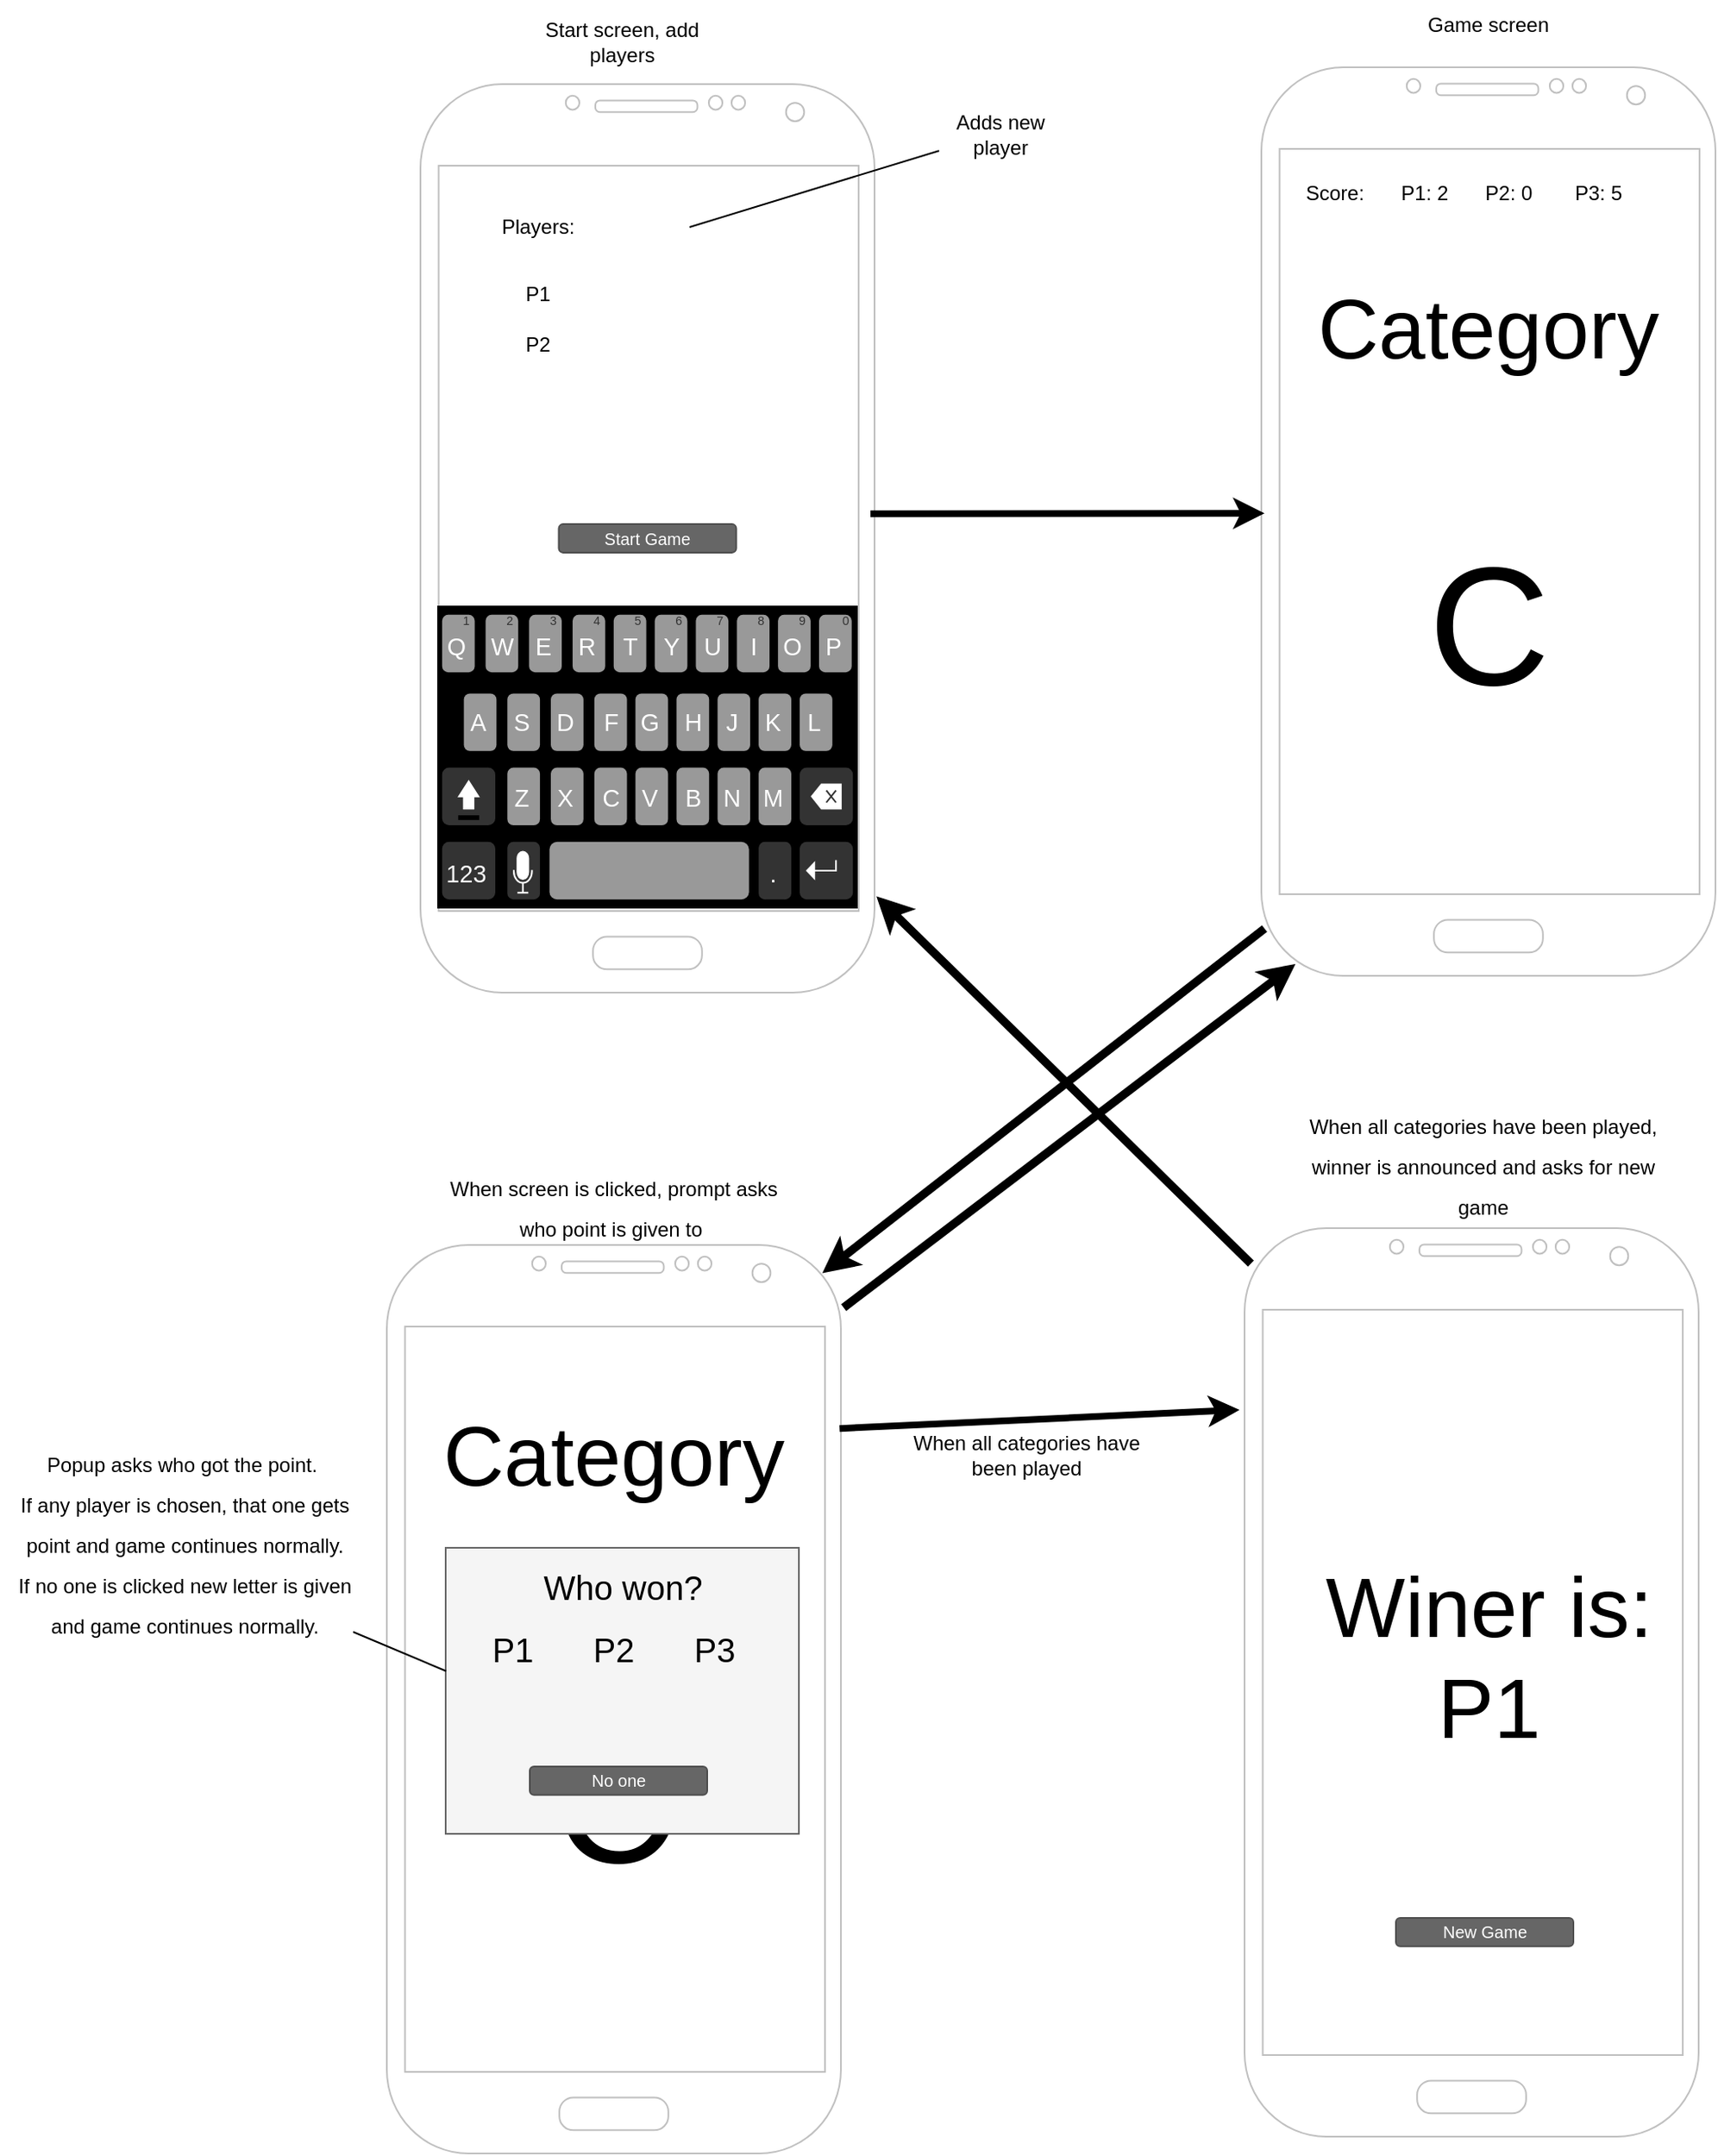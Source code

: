 <mxfile version="16.6.3" type="device"><diagram id="6BWIGHJgjJTxQE-2bxa8" name="Page-1"><mxGraphModel dx="2466" dy="1179" grid="1" gridSize="10" guides="1" tooltips="1" connect="1" arrows="1" fold="1" page="1" pageScale="1" pageWidth="1200" pageHeight="1920" math="0" shadow="0"><root><mxCell id="0"/><mxCell id="1" parent="0"/><mxCell id="9t3Rep8FrDuHzv3m41TO-1" value="" style="verticalLabelPosition=bottom;verticalAlign=top;html=1;shadow=0;dashed=0;strokeWidth=1;shape=mxgraph.android.phone2;strokeColor=#c0c0c0;" vertex="1" parent="1"><mxGeometry x="240" y="150" width="270" height="540" as="geometry"/></mxCell><mxCell id="9t3Rep8FrDuHzv3m41TO-3" value="" style="verticalLabelPosition=bottom;verticalAlign=top;html=1;shadow=0;dashed=0;strokeWidth=1;shape=mxgraph.android.keyboard;sketch=0;" vertex="1" parent="1"><mxGeometry x="250" y="460" width="250" height="180" as="geometry"/></mxCell><mxCell id="9t3Rep8FrDuHzv3m41TO-4" value="Players:" style="text;html=1;strokeColor=none;fillColor=none;align=center;verticalAlign=middle;whiteSpace=wrap;rounded=0;" vertex="1" parent="1"><mxGeometry x="280" y="220" width="60" height="30" as="geometry"/></mxCell><mxCell id="9t3Rep8FrDuHzv3m41TO-5" value="P1" style="text;html=1;strokeColor=none;fillColor=none;align=center;verticalAlign=middle;whiteSpace=wrap;rounded=0;" vertex="1" parent="1"><mxGeometry x="280" y="260" width="60" height="30" as="geometry"/></mxCell><mxCell id="9t3Rep8FrDuHzv3m41TO-6" value="P2" style="text;html=1;strokeColor=none;fillColor=none;align=center;verticalAlign=middle;whiteSpace=wrap;rounded=0;" vertex="1" parent="1"><mxGeometry x="280" y="290" width="60" height="30" as="geometry"/></mxCell><mxCell id="9t3Rep8FrDuHzv3m41TO-7" value="" style="shape=image;html=1;verticalAlign=top;verticalLabelPosition=bottom;labelBackgroundColor=#ffffff;imageAspect=0;aspect=fixed;image=https://cdn4.iconfinder.com/data/icons/evil-icons-user-interface/64/plus-128.png" vertex="1" parent="1"><mxGeometry x="360" y="215" width="40" height="40" as="geometry"/></mxCell><mxCell id="9t3Rep8FrDuHzv3m41TO-8" value="Start Game" style="rounded=1;html=1;shadow=0;dashed=0;whiteSpace=wrap;fontSize=10;fillColor=#666666;align=center;strokeColor=#4D4D4D;fontColor=#ffffff;" vertex="1" parent="1"><mxGeometry x="322.25" y="411.56" width="105.5" height="16.88" as="geometry"/></mxCell><mxCell id="9t3Rep8FrDuHzv3m41TO-9" value="Start screen, add players" style="text;html=1;strokeColor=none;fillColor=none;align=center;verticalAlign=middle;whiteSpace=wrap;rounded=0;" vertex="1" parent="1"><mxGeometry x="310" y="110" width="100" height="30" as="geometry"/></mxCell><mxCell id="9t3Rep8FrDuHzv3m41TO-10" value="Adds new player" style="text;html=1;strokeColor=none;fillColor=none;align=center;verticalAlign=middle;whiteSpace=wrap;rounded=0;" vertex="1" parent="1"><mxGeometry x="540" y="170" width="90" height="20" as="geometry"/></mxCell><mxCell id="9t3Rep8FrDuHzv3m41TO-11" value="" style="endArrow=none;html=1;rounded=0;exitX=1;exitY=0.5;exitDx=0;exitDy=0;entryX=0.093;entryY=0.98;entryDx=0;entryDy=0;entryPerimeter=0;" edge="1" parent="1" source="9t3Rep8FrDuHzv3m41TO-7" target="9t3Rep8FrDuHzv3m41TO-10"><mxGeometry width="50" height="50" relative="1" as="geometry"><mxPoint x="430" y="290" as="sourcePoint"/><mxPoint x="480" y="240" as="targetPoint"/></mxGeometry></mxCell><mxCell id="9t3Rep8FrDuHzv3m41TO-12" value="" style="verticalLabelPosition=bottom;verticalAlign=top;html=1;shadow=0;dashed=0;strokeWidth=1;shape=mxgraph.android.phone2;strokeColor=#c0c0c0;" vertex="1" parent="1"><mxGeometry x="740" y="140" width="270" height="540" as="geometry"/></mxCell><mxCell id="9t3Rep8FrDuHzv3m41TO-13" value="Game screen" style="text;html=1;strokeColor=none;fillColor=none;align=center;verticalAlign=middle;whiteSpace=wrap;rounded=0;" vertex="1" parent="1"><mxGeometry x="825" y="100" width="100" height="30" as="geometry"/></mxCell><mxCell id="9t3Rep8FrDuHzv3m41TO-14" value="&lt;font style=&quot;font-size: 50px&quot;&gt;Category&lt;/font&gt;" style="text;html=1;strokeColor=none;fillColor=none;align=center;verticalAlign=middle;whiteSpace=wrap;rounded=0;" vertex="1" parent="1"><mxGeometry x="845" y="280" width="60" height="30" as="geometry"/></mxCell><mxCell id="9t3Rep8FrDuHzv3m41TO-15" value="&lt;font style=&quot;font-size: 100px&quot;&gt;C&lt;/font&gt;" style="text;html=1;strokeColor=none;fillColor=none;align=center;verticalAlign=middle;whiteSpace=wrap;rounded=0;" vertex="1" parent="1"><mxGeometry x="807.5" y="380" width="135" height="182" as="geometry"/></mxCell><mxCell id="9t3Rep8FrDuHzv3m41TO-17" value="" style="verticalLabelPosition=bottom;verticalAlign=top;html=1;shadow=0;dashed=0;strokeWidth=1;shape=mxgraph.android.phone2;strokeColor=#c0c0c0;" vertex="1" parent="1"><mxGeometry x="220" y="840" width="270" height="540" as="geometry"/></mxCell><mxCell id="9t3Rep8FrDuHzv3m41TO-18" value="&lt;font style=&quot;font-size: 50px&quot;&gt;Category&lt;/font&gt;" style="text;html=1;strokeColor=none;fillColor=none;align=center;verticalAlign=middle;whiteSpace=wrap;rounded=0;" vertex="1" parent="1"><mxGeometry x="325" y="950" width="60" height="30" as="geometry"/></mxCell><mxCell id="9t3Rep8FrDuHzv3m41TO-19" value="&lt;font style=&quot;font-size: 100px&quot;&gt;C&lt;/font&gt;" style="text;html=1;strokeColor=none;fillColor=none;align=center;verticalAlign=middle;whiteSpace=wrap;rounded=0;" vertex="1" parent="1"><mxGeometry x="287.5" y="1080" width="135" height="182" as="geometry"/></mxCell><mxCell id="9t3Rep8FrDuHzv3m41TO-20" value="" style="swimlane;startSize=0;fontSize=100;fillColor=#0000FF;fontColor=#333333;strokeColor=#666666;" vertex="1" parent="1"><mxGeometry x="255" y="1020" width="210" height="170" as="geometry"/></mxCell><mxCell id="9t3Rep8FrDuHzv3m41TO-25" value="" style="rounded=0;whiteSpace=wrap;html=1;fontSize=20;fillColor=#f5f5f5;fontColor=#333333;strokeColor=#666666;" vertex="1" parent="9t3Rep8FrDuHzv3m41TO-20"><mxGeometry width="210" height="170" as="geometry"/></mxCell><mxCell id="9t3Rep8FrDuHzv3m41TO-22" value="P1" style="text;html=1;strokeColor=none;fillColor=none;align=center;verticalAlign=middle;whiteSpace=wrap;rounded=0;fontSize=20;" vertex="1" parent="9t3Rep8FrDuHzv3m41TO-20"><mxGeometry x="10" y="45" width="60" height="30" as="geometry"/></mxCell><mxCell id="9t3Rep8FrDuHzv3m41TO-23" value="P2" style="text;html=1;strokeColor=none;fillColor=none;align=center;verticalAlign=middle;whiteSpace=wrap;rounded=0;fontSize=20;" vertex="1" parent="9t3Rep8FrDuHzv3m41TO-20"><mxGeometry x="70" y="45" width="60" height="30" as="geometry"/></mxCell><mxCell id="9t3Rep8FrDuHzv3m41TO-24" value="P3" style="text;html=1;strokeColor=none;fillColor=none;align=center;verticalAlign=middle;whiteSpace=wrap;rounded=0;fontSize=20;" vertex="1" parent="9t3Rep8FrDuHzv3m41TO-20"><mxGeometry x="130" y="45" width="60" height="30" as="geometry"/></mxCell><mxCell id="9t3Rep8FrDuHzv3m41TO-26" value="No one" style="rounded=1;html=1;shadow=0;dashed=0;whiteSpace=wrap;fontSize=10;fillColor=#666666;align=center;strokeColor=#4D4D4D;fontColor=#ffffff;" vertex="1" parent="9t3Rep8FrDuHzv3m41TO-20"><mxGeometry x="50" y="130" width="105.5" height="16.88" as="geometry"/></mxCell><mxCell id="9t3Rep8FrDuHzv3m41TO-21" value="&lt;font style=&quot;font-size: 20px&quot;&gt;Who won?&lt;/font&gt;" style="text;html=1;align=center;verticalAlign=middle;resizable=0;points=[];autosize=1;strokeColor=none;fillColor=none;fontSize=100;" vertex="1" parent="9t3Rep8FrDuHzv3m41TO-20"><mxGeometry x="50" y="-80" width="110" height="150" as="geometry"/></mxCell><mxCell id="9t3Rep8FrDuHzv3m41TO-27" value="&lt;font style=&quot;font-size: 12px&quot;&gt;When screen is clicked, prompt asks who point is given to&amp;nbsp;&lt;/font&gt;" style="text;html=1;strokeColor=none;fillColor=none;align=center;verticalAlign=middle;whiteSpace=wrap;rounded=0;fontSize=20;" vertex="1" parent="1"><mxGeometry x="245" y="800" width="220" height="30" as="geometry"/></mxCell><mxCell id="9t3Rep8FrDuHzv3m41TO-29" value="" style="verticalLabelPosition=bottom;verticalAlign=top;html=1;shadow=0;dashed=0;strokeWidth=1;shape=mxgraph.android.phone2;strokeColor=#c0c0c0;" vertex="1" parent="1"><mxGeometry x="730" y="830" width="270" height="540" as="geometry"/></mxCell><mxCell id="9t3Rep8FrDuHzv3m41TO-30" value="&lt;font style=&quot;font-size: 50px&quot;&gt;Winer is:&lt;br&gt;P1&lt;/font&gt;" style="text;html=1;strokeColor=none;fillColor=none;align=center;verticalAlign=middle;whiteSpace=wrap;rounded=0;fontSize=12;" vertex="1" parent="1"><mxGeometry x="757.5" y="1010" width="235" height="150" as="geometry"/></mxCell><mxCell id="9t3Rep8FrDuHzv3m41TO-31" value="New Game" style="rounded=1;html=1;shadow=0;dashed=0;whiteSpace=wrap;fontSize=10;fillColor=#666666;align=center;strokeColor=#4D4D4D;fontColor=#ffffff;" vertex="1" parent="1"><mxGeometry x="820" y="1240" width="105.5" height="16.88" as="geometry"/></mxCell><mxCell id="9t3Rep8FrDuHzv3m41TO-33" value="&lt;font style=&quot;font-size: 12px&quot;&gt;When all categories have been played, winner is announced and asks for new game&lt;br&gt;&lt;/font&gt;" style="text;html=1;strokeColor=none;fillColor=none;align=center;verticalAlign=middle;whiteSpace=wrap;rounded=0;fontSize=20;" vertex="1" parent="1"><mxGeometry x="757.5" y="770" width="227.5" height="40" as="geometry"/></mxCell><mxCell id="9t3Rep8FrDuHzv3m41TO-35" value="Score:&lt;span style=&quot;white-space: pre&quot;&gt;&#9;&lt;/span&gt; P1: 2&amp;nbsp;&lt;span style=&quot;white-space: pre&quot;&gt;&#9;&lt;/span&gt;P2: 0&lt;span style=&quot;white-space: pre&quot;&gt;&#9;&lt;/span&gt;P3: 5" style="text;html=1;strokeColor=none;fillColor=none;align=center;verticalAlign=middle;whiteSpace=wrap;rounded=0;fontSize=12;" vertex="1" parent="1"><mxGeometry x="727.5" y="200" width="265" height="30" as="geometry"/></mxCell><mxCell id="9t3Rep8FrDuHzv3m41TO-36" value="" style="endArrow=classic;html=1;rounded=0;fontSize=50;exitX=0.991;exitY=0.473;exitDx=0;exitDy=0;exitPerimeter=0;entryX=0.007;entryY=0.491;entryDx=0;entryDy=0;entryPerimeter=0;strokeWidth=4;" edge="1" parent="1" source="9t3Rep8FrDuHzv3m41TO-1" target="9t3Rep8FrDuHzv3m41TO-12"><mxGeometry width="50" height="50" relative="1" as="geometry"><mxPoint x="150" y="570" as="sourcePoint"/><mxPoint x="200" y="520" as="targetPoint"/></mxGeometry></mxCell><mxCell id="9t3Rep8FrDuHzv3m41TO-37" value="" style="endArrow=classic;html=1;rounded=0;fontSize=50;exitX=0.007;exitY=0.948;exitDx=0;exitDy=0;exitPerimeter=0;entryX=0.959;entryY=0.031;entryDx=0;entryDy=0;entryPerimeter=0;strokeWidth=5;" edge="1" parent="1" source="9t3Rep8FrDuHzv3m41TO-12" target="9t3Rep8FrDuHzv3m41TO-17"><mxGeometry width="50" height="50" relative="1" as="geometry"><mxPoint x="517.57" y="415.42" as="sourcePoint"/><mxPoint x="751.89" y="415.14" as="targetPoint"/></mxGeometry></mxCell><mxCell id="9t3Rep8FrDuHzv3m41TO-38" value="" style="endArrow=classic;html=1;rounded=0;fontSize=50;exitX=0.997;exitY=0.202;exitDx=0;exitDy=0;exitPerimeter=0;entryX=-0.011;entryY=0.2;entryDx=0;entryDy=0;entryPerimeter=0;strokeWidth=4;" edge="1" parent="1" source="9t3Rep8FrDuHzv3m41TO-17" target="9t3Rep8FrDuHzv3m41TO-29"><mxGeometry width="50" height="50" relative="1" as="geometry"><mxPoint x="751.89" y="661.92" as="sourcePoint"/><mxPoint x="488.93" y="866.74" as="targetPoint"/></mxGeometry></mxCell><mxCell id="9t3Rep8FrDuHzv3m41TO-39" value="" style="endArrow=classic;html=1;rounded=0;fontSize=50;exitX=0.014;exitY=0.039;exitDx=0;exitDy=0;exitPerimeter=0;entryX=1.004;entryY=0.894;entryDx=0;entryDy=0;entryPerimeter=0;strokeWidth=5;" edge="1" parent="1" source="9t3Rep8FrDuHzv3m41TO-29" target="9t3Rep8FrDuHzv3m41TO-1"><mxGeometry width="50" height="50" relative="1" as="geometry"><mxPoint x="499.19" y="959.08" as="sourcePoint"/><mxPoint x="737.03" y="948" as="targetPoint"/></mxGeometry></mxCell><mxCell id="9t3Rep8FrDuHzv3m41TO-42" value="&lt;font style=&quot;font-size: 12px&quot;&gt;Popup asks who got the point.&amp;nbsp;&lt;br&gt;If any player is chosen, that one gets point and game continues normally.&lt;br&gt;If no one is clicked new letter is given and game continues normally.&lt;br&gt;&lt;/font&gt;" style="text;html=1;strokeColor=none;fillColor=none;align=center;verticalAlign=middle;whiteSpace=wrap;rounded=0;fontSize=20;" vertex="1" parent="1"><mxGeometry x="-10" y="1000" width="220" height="30" as="geometry"/></mxCell><mxCell id="9t3Rep8FrDuHzv3m41TO-44" value="" style="endArrow=none;html=1;rounded=0;exitX=0.001;exitY=0.431;exitDx=0;exitDy=0;exitPerimeter=0;" edge="1" parent="1" source="9t3Rep8FrDuHzv3m41TO-20"><mxGeometry width="50" height="50" relative="1" as="geometry"><mxPoint x="410" y="245" as="sourcePoint"/><mxPoint x="200" y="1070" as="targetPoint"/></mxGeometry></mxCell><mxCell id="9t3Rep8FrDuHzv3m41TO-45" value="" style="endArrow=classic;html=1;rounded=0;fontSize=50;strokeWidth=5;entryX=0.075;entryY=0.987;entryDx=0;entryDy=0;entryPerimeter=0;exitX=1.006;exitY=0.069;exitDx=0;exitDy=0;exitPerimeter=0;" edge="1" parent="1" source="9t3Rep8FrDuHzv3m41TO-17" target="9t3Rep8FrDuHzv3m41TO-12"><mxGeometry width="50" height="50" relative="1" as="geometry"><mxPoint x="751.89" y="661.92" as="sourcePoint"/><mxPoint x="570" y="840" as="targetPoint"/></mxGeometry></mxCell><mxCell id="9t3Rep8FrDuHzv3m41TO-47" value="When all categories have been played" style="text;html=1;strokeColor=none;fillColor=none;align=center;verticalAlign=middle;whiteSpace=wrap;rounded=0;fontSize=12;" vertex="1" parent="1"><mxGeometry x="528" y="950" width="145" height="30" as="geometry"/></mxCell></root></mxGraphModel></diagram></mxfile>